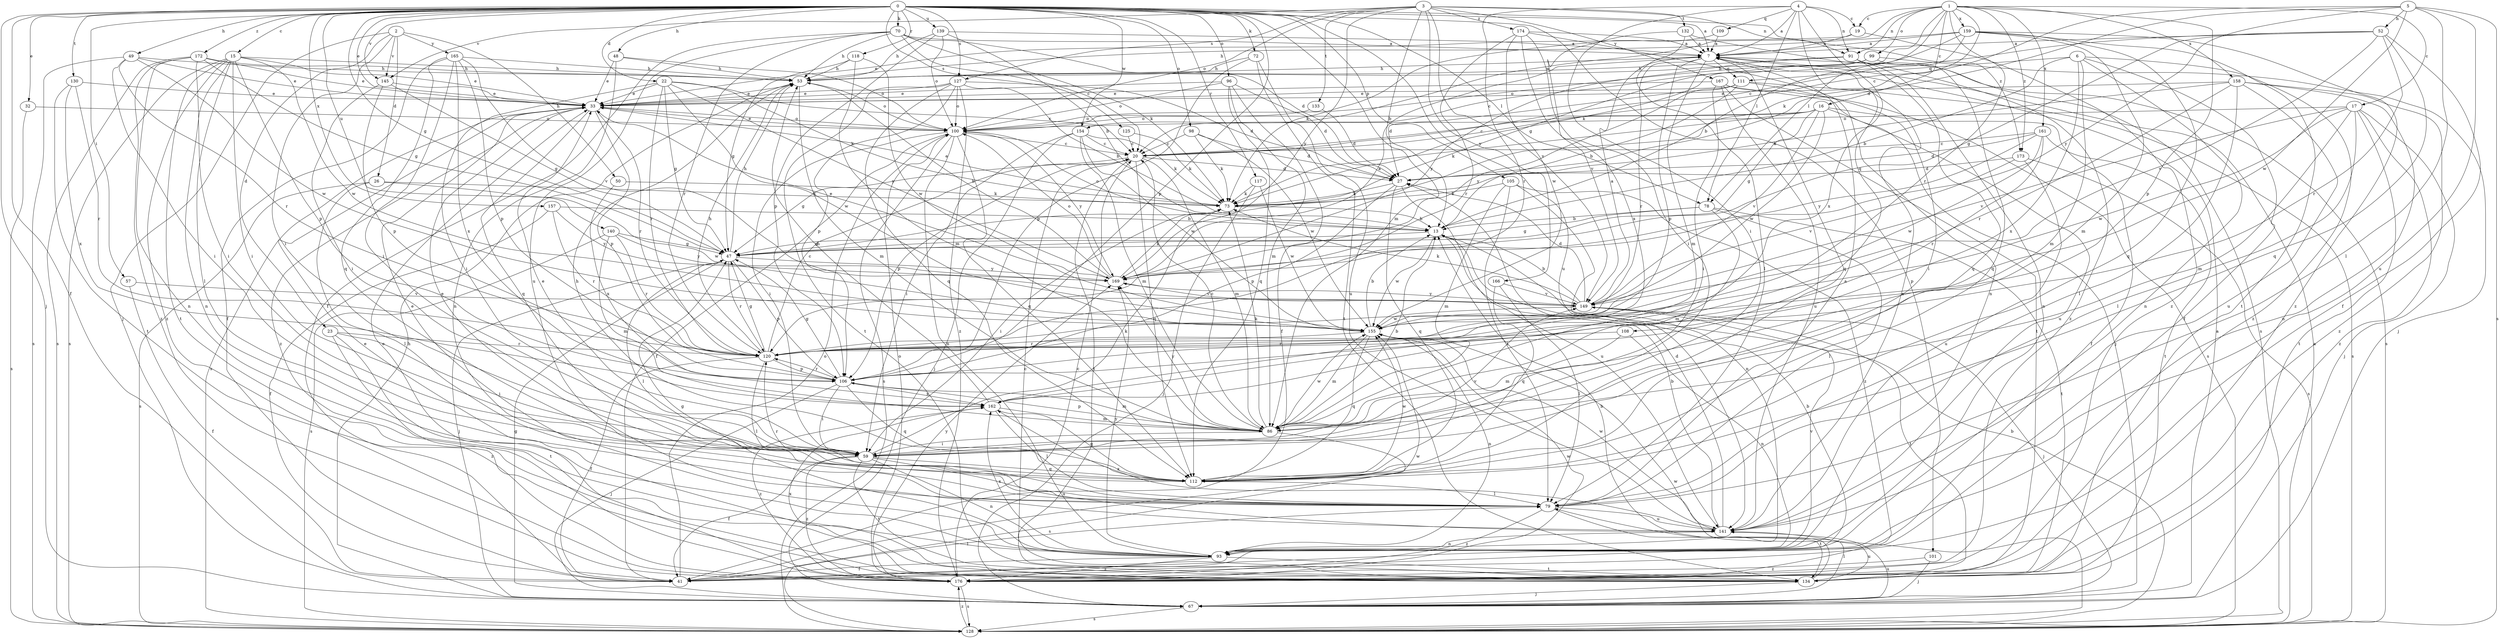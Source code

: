 strict digraph  {
0;
1;
2;
3;
4;
5;
6;
7;
13;
15;
16;
17;
19;
20;
22;
23;
26;
27;
32;
33;
41;
47;
48;
49;
50;
52;
53;
57;
59;
67;
70;
72;
73;
78;
79;
86;
91;
93;
96;
98;
99;
100;
101;
105;
106;
108;
109;
111;
112;
117;
118;
120;
125;
127;
128;
130;
132;
133;
134;
139;
140;
141;
145;
149;
154;
155;
157;
158;
159;
161;
162;
165;
166;
167;
169;
172;
173;
174;
176;
0 -> 7  [label=a];
0 -> 15  [label=c];
0 -> 22  [label=d];
0 -> 32  [label=e];
0 -> 33  [label=e];
0 -> 41  [label=f];
0 -> 47  [label=g];
0 -> 48  [label=h];
0 -> 49  [label=h];
0 -> 57  [label=i];
0 -> 67  [label=j];
0 -> 70  [label=k];
0 -> 72  [label=k];
0 -> 78  [label=l];
0 -> 86  [label=m];
0 -> 96  [label=o];
0 -> 98  [label=o];
0 -> 101  [label=p];
0 -> 105  [label=p];
0 -> 106  [label=p];
0 -> 117  [label=r];
0 -> 118  [label=r];
0 -> 125  [label=s];
0 -> 127  [label=s];
0 -> 130  [label=t];
0 -> 139  [label=u];
0 -> 140  [label=u];
0 -> 141  [label=u];
0 -> 145  [label=v];
0 -> 154  [label=w];
0 -> 157  [label=x];
0 -> 172  [label=z];
0 -> 173  [label=z];
1 -> 16  [label=c];
1 -> 17  [label=c];
1 -> 19  [label=c];
1 -> 47  [label=g];
1 -> 73  [label=k];
1 -> 78  [label=l];
1 -> 91  [label=n];
1 -> 99  [label=o];
1 -> 106  [label=p];
1 -> 120  [label=r];
1 -> 154  [label=w];
1 -> 158  [label=x];
1 -> 159  [label=x];
1 -> 161  [label=x];
1 -> 173  [label=z];
2 -> 23  [label=d];
2 -> 26  [label=d];
2 -> 50  [label=h];
2 -> 59  [label=i];
2 -> 67  [label=j];
2 -> 145  [label=v];
2 -> 165  [label=y];
3 -> 13  [label=b];
3 -> 91  [label=n];
3 -> 100  [label=o];
3 -> 127  [label=s];
3 -> 132  [label=t];
3 -> 133  [label=t];
3 -> 145  [label=v];
3 -> 149  [label=v];
3 -> 166  [label=y];
3 -> 167  [label=y];
3 -> 169  [label=y];
3 -> 174  [label=z];
4 -> 7  [label=a];
4 -> 19  [label=c];
4 -> 59  [label=i];
4 -> 78  [label=l];
4 -> 91  [label=n];
4 -> 108  [label=q];
4 -> 109  [label=q];
4 -> 120  [label=r];
4 -> 162  [label=x];
5 -> 20  [label=c];
5 -> 27  [label=d];
5 -> 52  [label=h];
5 -> 79  [label=l];
5 -> 128  [label=s];
5 -> 141  [label=u];
5 -> 155  [label=w];
5 -> 169  [label=y];
6 -> 13  [label=b];
6 -> 41  [label=f];
6 -> 86  [label=m];
6 -> 93  [label=n];
6 -> 111  [label=q];
6 -> 162  [label=x];
6 -> 176  [label=z];
7 -> 53  [label=h];
7 -> 86  [label=m];
7 -> 106  [label=p];
7 -> 111  [label=q];
7 -> 112  [label=q];
7 -> 120  [label=r];
7 -> 128  [label=s];
13 -> 47  [label=g];
13 -> 100  [label=o];
13 -> 155  [label=w];
15 -> 33  [label=e];
15 -> 53  [label=h];
15 -> 59  [label=i];
15 -> 79  [label=l];
15 -> 93  [label=n];
15 -> 106  [label=p];
15 -> 128  [label=s];
15 -> 134  [label=t];
15 -> 155  [label=w];
15 -> 176  [label=z];
16 -> 20  [label=c];
16 -> 41  [label=f];
16 -> 47  [label=g];
16 -> 73  [label=k];
16 -> 100  [label=o];
16 -> 141  [label=u];
16 -> 149  [label=v];
16 -> 155  [label=w];
17 -> 67  [label=j];
17 -> 79  [label=l];
17 -> 86  [label=m];
17 -> 100  [label=o];
17 -> 134  [label=t];
17 -> 149  [label=v];
17 -> 155  [label=w];
17 -> 176  [label=z];
19 -> 7  [label=a];
19 -> 33  [label=e];
19 -> 176  [label=z];
20 -> 27  [label=d];
20 -> 47  [label=g];
20 -> 86  [label=m];
20 -> 106  [label=p];
20 -> 112  [label=q];
20 -> 134  [label=t];
22 -> 20  [label=c];
22 -> 33  [label=e];
22 -> 47  [label=g];
22 -> 59  [label=i];
22 -> 73  [label=k];
22 -> 120  [label=r];
22 -> 155  [label=w];
22 -> 169  [label=y];
23 -> 59  [label=i];
23 -> 120  [label=r];
23 -> 134  [label=t];
23 -> 176  [label=z];
26 -> 73  [label=k];
26 -> 79  [label=l];
26 -> 128  [label=s];
26 -> 155  [label=w];
27 -> 73  [label=k];
27 -> 106  [label=p];
27 -> 112  [label=q];
27 -> 141  [label=u];
32 -> 100  [label=o];
32 -> 128  [label=s];
33 -> 100  [label=o];
33 -> 106  [label=p];
33 -> 112  [label=q];
33 -> 120  [label=r];
33 -> 128  [label=s];
33 -> 176  [label=z];
41 -> 13  [label=b];
41 -> 79  [label=l];
41 -> 100  [label=o];
41 -> 155  [label=w];
47 -> 53  [label=h];
47 -> 67  [label=j];
47 -> 79  [label=l];
47 -> 106  [label=p];
47 -> 120  [label=r];
47 -> 169  [label=y];
48 -> 33  [label=e];
48 -> 53  [label=h];
48 -> 93  [label=n];
48 -> 100  [label=o];
49 -> 33  [label=e];
49 -> 53  [label=h];
49 -> 59  [label=i];
49 -> 120  [label=r];
49 -> 128  [label=s];
49 -> 155  [label=w];
50 -> 73  [label=k];
50 -> 162  [label=x];
52 -> 7  [label=a];
52 -> 20  [label=c];
52 -> 41  [label=f];
52 -> 47  [label=g];
52 -> 112  [label=q];
52 -> 120  [label=r];
52 -> 149  [label=v];
53 -> 33  [label=e];
53 -> 86  [label=m];
53 -> 100  [label=o];
57 -> 41  [label=f];
57 -> 149  [label=v];
59 -> 33  [label=e];
59 -> 41  [label=f];
59 -> 73  [label=k];
59 -> 93  [label=n];
59 -> 112  [label=q];
59 -> 134  [label=t];
59 -> 141  [label=u];
59 -> 149  [label=v];
59 -> 176  [label=z];
67 -> 7  [label=a];
67 -> 47  [label=g];
67 -> 53  [label=h];
67 -> 79  [label=l];
67 -> 128  [label=s];
67 -> 141  [label=u];
70 -> 7  [label=a];
70 -> 20  [label=c];
70 -> 27  [label=d];
70 -> 41  [label=f];
70 -> 53  [label=h];
70 -> 73  [label=k];
70 -> 120  [label=r];
70 -> 141  [label=u];
72 -> 53  [label=h];
72 -> 106  [label=p];
72 -> 134  [label=t];
72 -> 141  [label=u];
73 -> 13  [label=b];
73 -> 33  [label=e];
73 -> 59  [label=i];
78 -> 13  [label=b];
78 -> 47  [label=g];
78 -> 79  [label=l];
78 -> 86  [label=m];
78 -> 134  [label=t];
79 -> 7  [label=a];
79 -> 33  [label=e];
79 -> 120  [label=r];
79 -> 134  [label=t];
79 -> 141  [label=u];
79 -> 176  [label=z];
86 -> 13  [label=b];
86 -> 20  [label=c];
86 -> 59  [label=i];
86 -> 73  [label=k];
86 -> 106  [label=p];
86 -> 128  [label=s];
86 -> 155  [label=w];
86 -> 169  [label=y];
91 -> 53  [label=h];
91 -> 93  [label=n];
91 -> 112  [label=q];
91 -> 169  [label=y];
91 -> 176  [label=z];
93 -> 41  [label=f];
93 -> 47  [label=g];
93 -> 134  [label=t];
93 -> 149  [label=v];
93 -> 162  [label=x];
93 -> 169  [label=y];
93 -> 176  [label=z];
96 -> 27  [label=d];
96 -> 33  [label=e];
96 -> 41  [label=f];
96 -> 86  [label=m];
96 -> 100  [label=o];
96 -> 112  [label=q];
98 -> 20  [label=c];
98 -> 27  [label=d];
98 -> 73  [label=k];
98 -> 155  [label=w];
99 -> 20  [label=c];
99 -> 53  [label=h];
99 -> 67  [label=j];
99 -> 100  [label=o];
99 -> 112  [label=q];
100 -> 20  [label=c];
100 -> 33  [label=e];
100 -> 41  [label=f];
100 -> 59  [label=i];
100 -> 93  [label=n];
100 -> 112  [label=q];
100 -> 128  [label=s];
100 -> 169  [label=y];
101 -> 67  [label=j];
101 -> 176  [label=z];
105 -> 73  [label=k];
105 -> 79  [label=l];
105 -> 86  [label=m];
105 -> 93  [label=n];
105 -> 176  [label=z];
106 -> 47  [label=g];
106 -> 59  [label=i];
106 -> 67  [label=j];
106 -> 86  [label=m];
106 -> 112  [label=q];
106 -> 120  [label=r];
106 -> 162  [label=x];
108 -> 86  [label=m];
108 -> 93  [label=n];
108 -> 120  [label=r];
109 -> 7  [label=a];
109 -> 73  [label=k];
111 -> 13  [label=b];
111 -> 27  [label=d];
111 -> 33  [label=e];
111 -> 59  [label=i];
111 -> 128  [label=s];
111 -> 169  [label=y];
112 -> 33  [label=e];
112 -> 53  [label=h];
112 -> 79  [label=l];
112 -> 155  [label=w];
117 -> 67  [label=j];
117 -> 73  [label=k];
117 -> 155  [label=w];
118 -> 47  [label=g];
118 -> 53  [label=h];
118 -> 86  [label=m];
118 -> 155  [label=w];
120 -> 20  [label=c];
120 -> 41  [label=f];
120 -> 47  [label=g];
120 -> 53  [label=h];
120 -> 79  [label=l];
120 -> 106  [label=p];
125 -> 20  [label=c];
125 -> 73  [label=k];
127 -> 13  [label=b];
127 -> 27  [label=d];
127 -> 33  [label=e];
127 -> 100  [label=o];
127 -> 106  [label=p];
127 -> 112  [label=q];
127 -> 134  [label=t];
127 -> 176  [label=z];
128 -> 7  [label=a];
128 -> 13  [label=b];
128 -> 155  [label=w];
128 -> 176  [label=z];
130 -> 33  [label=e];
130 -> 120  [label=r];
130 -> 134  [label=t];
130 -> 162  [label=x];
132 -> 7  [label=a];
132 -> 79  [label=l];
132 -> 128  [label=s];
132 -> 149  [label=v];
133 -> 27  [label=d];
133 -> 100  [label=o];
134 -> 13  [label=b];
134 -> 20  [label=c];
134 -> 33  [label=e];
134 -> 67  [label=j];
134 -> 141  [label=u];
134 -> 162  [label=x];
139 -> 7  [label=a];
139 -> 13  [label=b];
139 -> 53  [label=h];
139 -> 100  [label=o];
139 -> 106  [label=p];
140 -> 47  [label=g];
140 -> 86  [label=m];
140 -> 120  [label=r];
140 -> 128  [label=s];
140 -> 169  [label=y];
141 -> 7  [label=a];
141 -> 13  [label=b];
141 -> 27  [label=d];
141 -> 93  [label=n];
141 -> 155  [label=w];
141 -> 162  [label=x];
145 -> 33  [label=e];
145 -> 47  [label=g];
145 -> 59  [label=i];
145 -> 106  [label=p];
149 -> 7  [label=a];
149 -> 13  [label=b];
149 -> 27  [label=d];
149 -> 67  [label=j];
149 -> 73  [label=k];
149 -> 134  [label=t];
149 -> 155  [label=w];
149 -> 169  [label=y];
154 -> 20  [label=c];
154 -> 59  [label=i];
154 -> 67  [label=j];
154 -> 73  [label=k];
154 -> 86  [label=m];
154 -> 155  [label=w];
155 -> 13  [label=b];
155 -> 86  [label=m];
155 -> 93  [label=n];
155 -> 112  [label=q];
155 -> 120  [label=r];
157 -> 13  [label=b];
157 -> 41  [label=f];
157 -> 120  [label=r];
157 -> 169  [label=y];
158 -> 33  [label=e];
158 -> 73  [label=k];
158 -> 79  [label=l];
158 -> 93  [label=n];
158 -> 120  [label=r];
158 -> 141  [label=u];
158 -> 176  [label=z];
159 -> 7  [label=a];
159 -> 13  [label=b];
159 -> 53  [label=h];
159 -> 73  [label=k];
159 -> 86  [label=m];
159 -> 112  [label=q];
159 -> 134  [label=t];
159 -> 176  [label=z];
161 -> 20  [label=c];
161 -> 27  [label=d];
161 -> 120  [label=r];
161 -> 134  [label=t];
161 -> 155  [label=w];
161 -> 169  [label=y];
162 -> 53  [label=h];
162 -> 79  [label=l];
162 -> 86  [label=m];
162 -> 112  [label=q];
162 -> 176  [label=z];
165 -> 41  [label=f];
165 -> 53  [label=h];
165 -> 59  [label=i];
165 -> 106  [label=p];
165 -> 112  [label=q];
165 -> 149  [label=v];
165 -> 162  [label=x];
166 -> 79  [label=l];
166 -> 112  [label=q];
166 -> 149  [label=v];
167 -> 33  [label=e];
167 -> 59  [label=i];
167 -> 67  [label=j];
167 -> 128  [label=s];
167 -> 134  [label=t];
167 -> 141  [label=u];
169 -> 7  [label=a];
169 -> 33  [label=e];
169 -> 53  [label=h];
169 -> 73  [label=k];
169 -> 100  [label=o];
169 -> 149  [label=v];
172 -> 33  [label=e];
172 -> 47  [label=g];
172 -> 53  [label=h];
172 -> 59  [label=i];
172 -> 93  [label=n];
172 -> 128  [label=s];
172 -> 176  [label=z];
173 -> 27  [label=d];
173 -> 128  [label=s];
173 -> 141  [label=u];
173 -> 149  [label=v];
174 -> 7  [label=a];
174 -> 59  [label=i];
174 -> 93  [label=n];
174 -> 120  [label=r];
174 -> 155  [label=w];
174 -> 162  [label=x];
176 -> 20  [label=c];
176 -> 33  [label=e];
176 -> 100  [label=o];
176 -> 128  [label=s];
176 -> 155  [label=w];
176 -> 169  [label=y];
}

